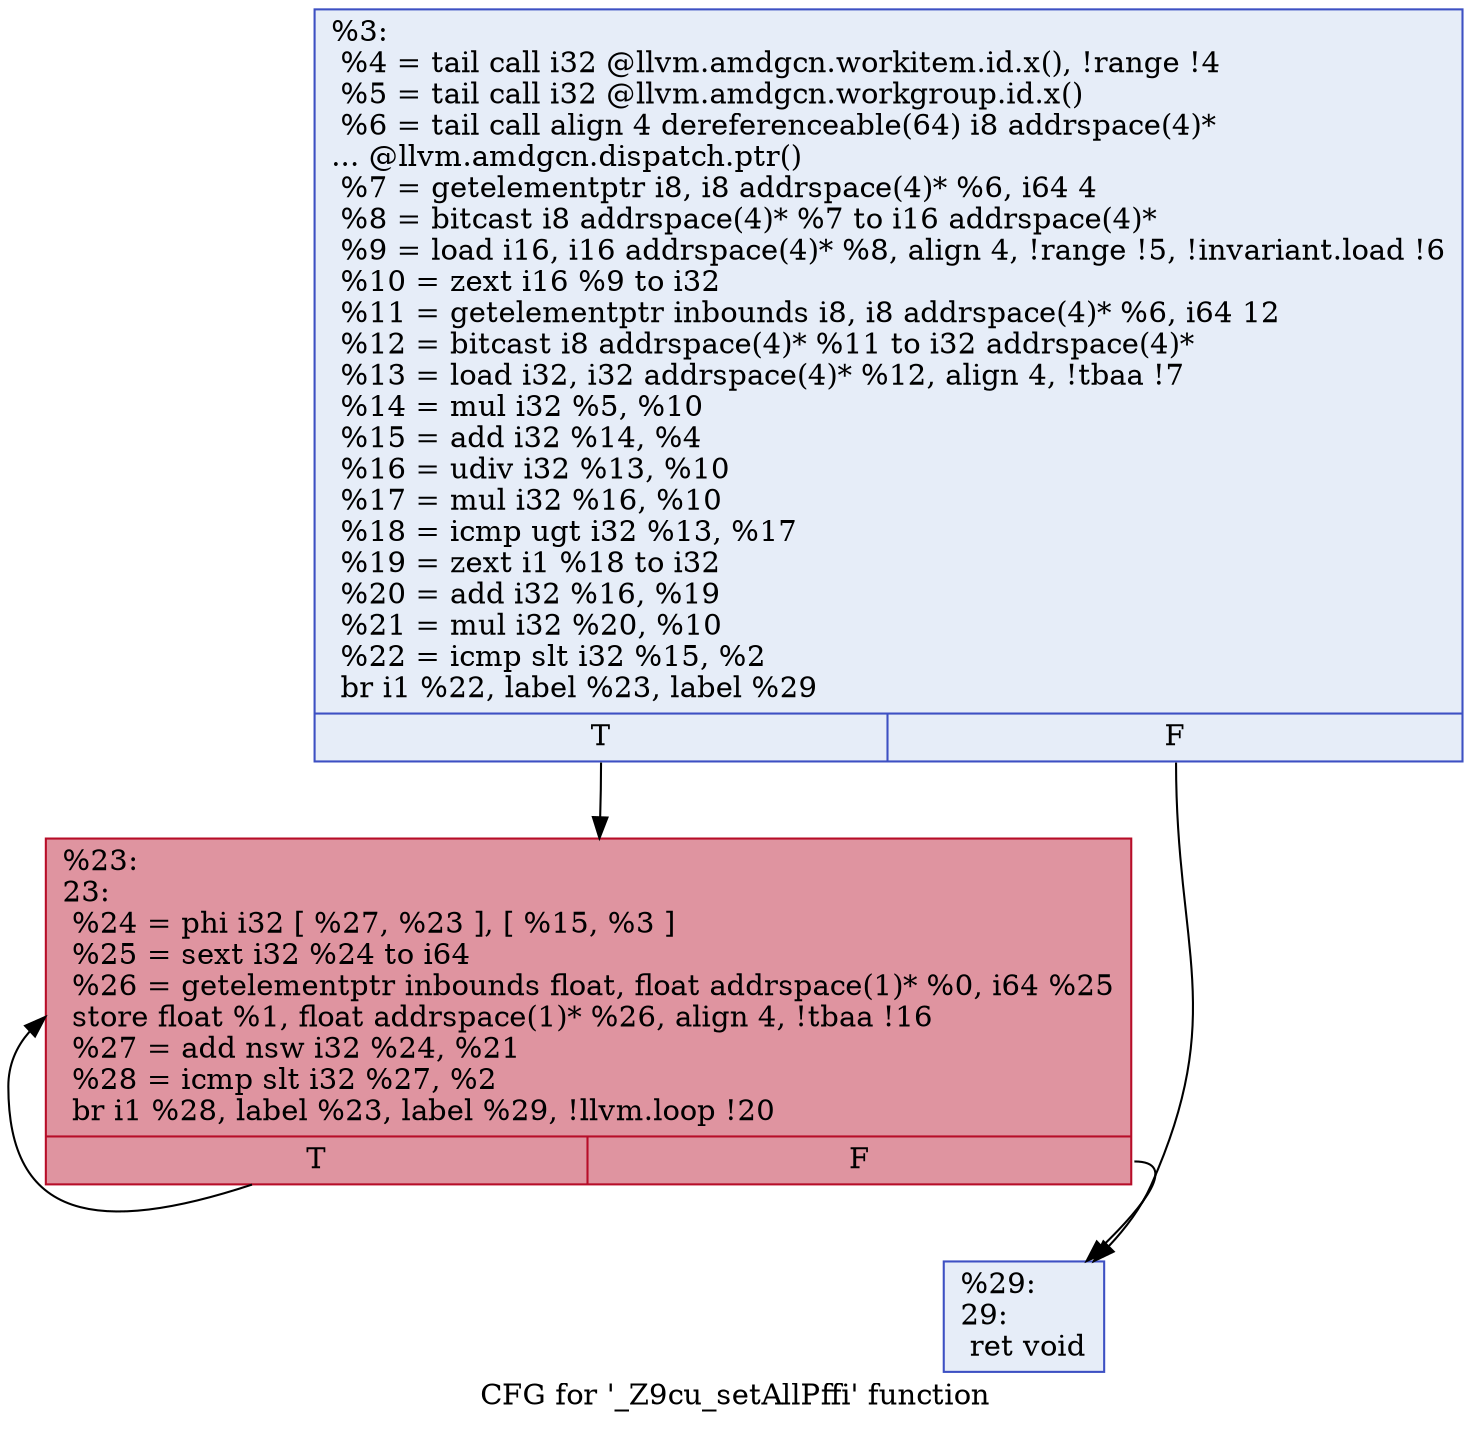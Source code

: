 digraph "CFG for '_Z9cu_setAllPffi' function" {
	label="CFG for '_Z9cu_setAllPffi' function";

	Node0x5b02310 [shape=record,color="#3d50c3ff", style=filled, fillcolor="#c7d7f070",label="{%3:\l  %4 = tail call i32 @llvm.amdgcn.workitem.id.x(), !range !4\l  %5 = tail call i32 @llvm.amdgcn.workgroup.id.x()\l  %6 = tail call align 4 dereferenceable(64) i8 addrspace(4)*\l... @llvm.amdgcn.dispatch.ptr()\l  %7 = getelementptr i8, i8 addrspace(4)* %6, i64 4\l  %8 = bitcast i8 addrspace(4)* %7 to i16 addrspace(4)*\l  %9 = load i16, i16 addrspace(4)* %8, align 4, !range !5, !invariant.load !6\l  %10 = zext i16 %9 to i32\l  %11 = getelementptr inbounds i8, i8 addrspace(4)* %6, i64 12\l  %12 = bitcast i8 addrspace(4)* %11 to i32 addrspace(4)*\l  %13 = load i32, i32 addrspace(4)* %12, align 4, !tbaa !7\l  %14 = mul i32 %5, %10\l  %15 = add i32 %14, %4\l  %16 = udiv i32 %13, %10\l  %17 = mul i32 %16, %10\l  %18 = icmp ugt i32 %13, %17\l  %19 = zext i1 %18 to i32\l  %20 = add i32 %16, %19\l  %21 = mul i32 %20, %10\l  %22 = icmp slt i32 %15, %2\l  br i1 %22, label %23, label %29\l|{<s0>T|<s1>F}}"];
	Node0x5b02310:s0 -> Node0x5b03070;
	Node0x5b02310:s1 -> Node0x5b04920;
	Node0x5b03070 [shape=record,color="#b70d28ff", style=filled, fillcolor="#b70d2870",label="{%23:\l23:                                               \l  %24 = phi i32 [ %27, %23 ], [ %15, %3 ]\l  %25 = sext i32 %24 to i64\l  %26 = getelementptr inbounds float, float addrspace(1)* %0, i64 %25\l  store float %1, float addrspace(1)* %26, align 4, !tbaa !16\l  %27 = add nsw i32 %24, %21\l  %28 = icmp slt i32 %27, %2\l  br i1 %28, label %23, label %29, !llvm.loop !20\l|{<s0>T|<s1>F}}"];
	Node0x5b03070:s0 -> Node0x5b03070;
	Node0x5b03070:s1 -> Node0x5b04920;
	Node0x5b04920 [shape=record,color="#3d50c3ff", style=filled, fillcolor="#c7d7f070",label="{%29:\l29:                                               \l  ret void\l}"];
}
